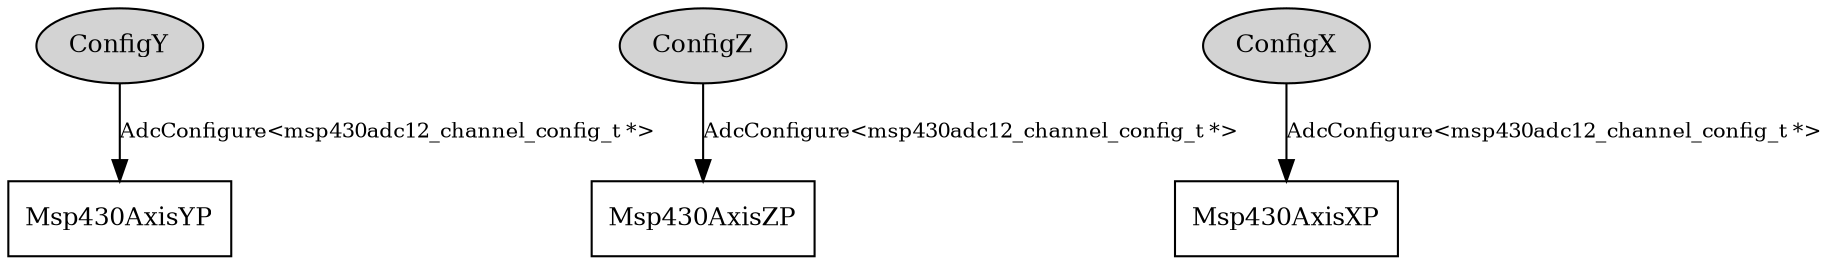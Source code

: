digraph "AccelP" {
  n0x2b3678235cd8 [shape=ellipse, style=filled, label="ConfigY", fontsize=12];
  "Msp430AxisYP" [fontsize=12, shape=box, URL="../chtml/Msp430AxisYP.html"];
  n0x2b36782320a8 [shape=ellipse, style=filled, label="ConfigZ", fontsize=12];
  "Msp430AxisZP" [fontsize=12, shape=box, URL="../chtml/Msp430AxisZP.html"];
  n0x2b3678238950 [shape=ellipse, style=filled, label="ConfigX", fontsize=12];
  "Msp430AxisXP" [fontsize=12, shape=box, URL="../chtml/Msp430AxisXP.html"];
  "n0x2b3678235cd8" -> "Msp430AxisYP" [label="AdcConfigure<msp430adc12_channel_config_t *>", URL="../ihtml/tos.interfaces.AdcConfigure.html", fontsize=10];
  "n0x2b36782320a8" -> "Msp430AxisZP" [label="AdcConfigure<msp430adc12_channel_config_t *>", URL="../ihtml/tos.interfaces.AdcConfigure.html", fontsize=10];
  "n0x2b3678238950" -> "Msp430AxisXP" [label="AdcConfigure<msp430adc12_channel_config_t *>", URL="../ihtml/tos.interfaces.AdcConfigure.html", fontsize=10];
}
